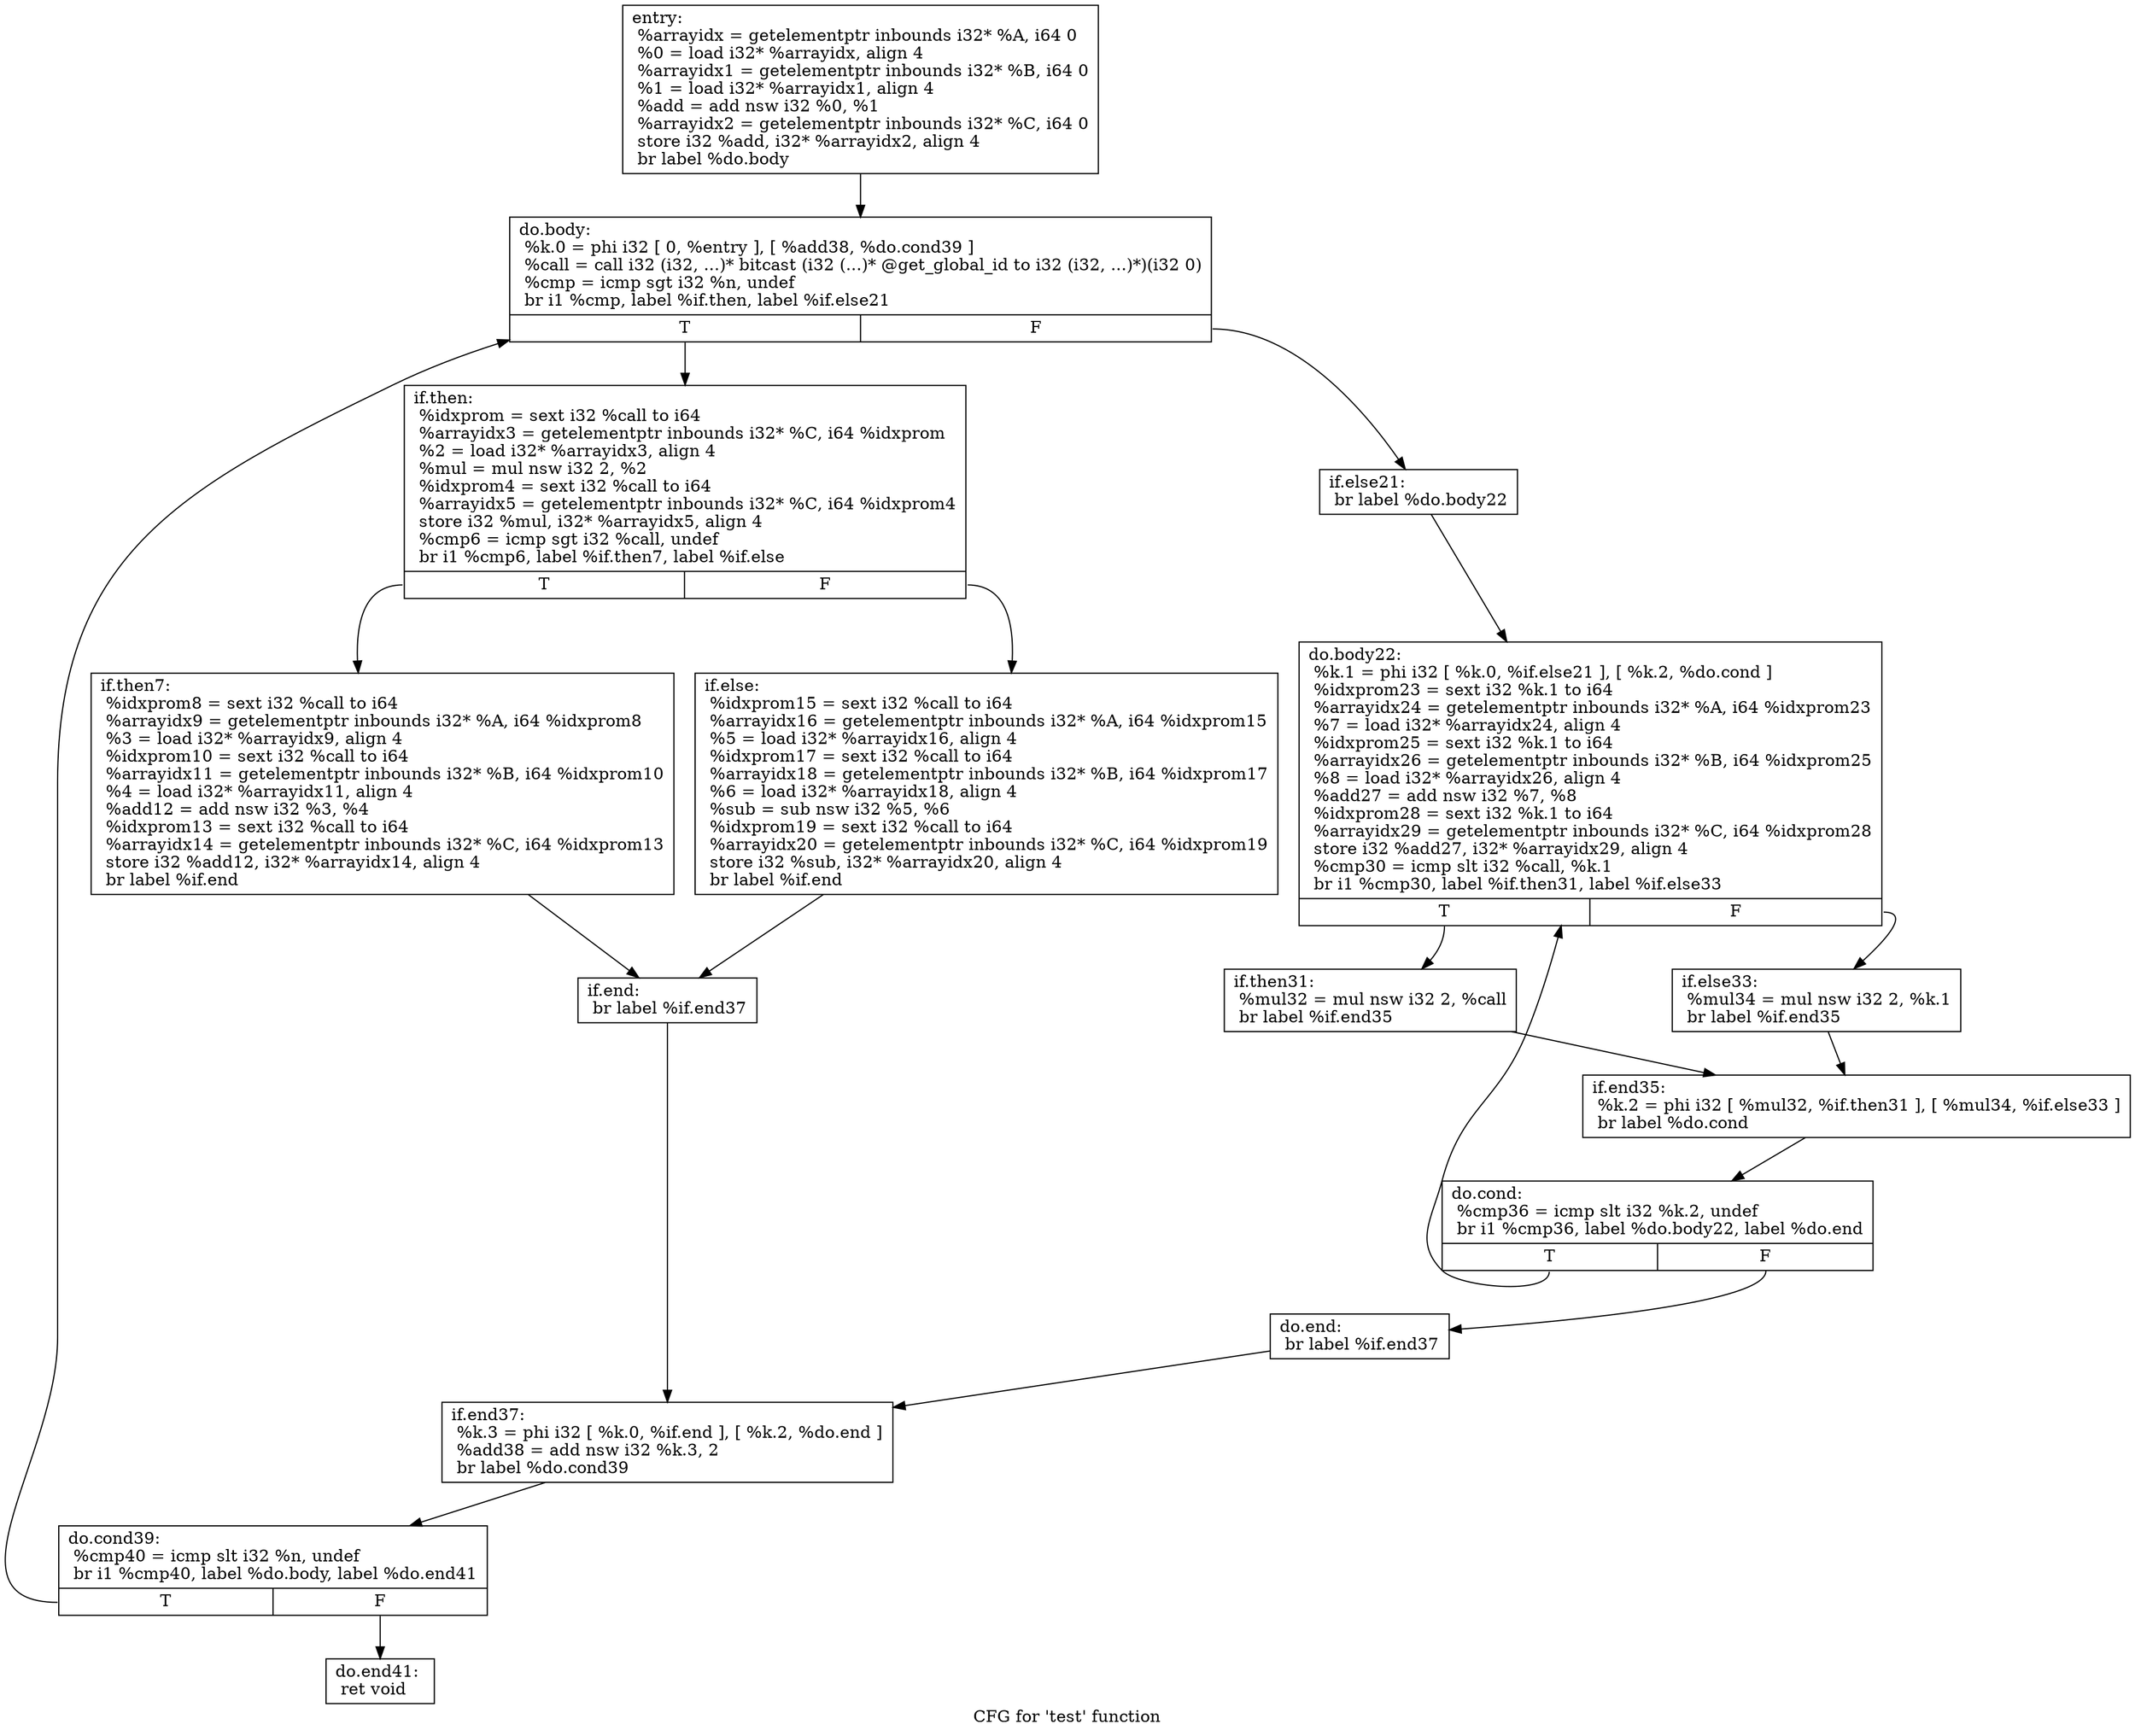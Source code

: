 digraph "CFG for 'test' function" {
	label="CFG for 'test' function";

	Node0x3e966a0 [shape=record,label="{entry:\l  %arrayidx = getelementptr inbounds i32* %A, i64 0\l  %0 = load i32* %arrayidx, align 4\l  %arrayidx1 = getelementptr inbounds i32* %B, i64 0\l  %1 = load i32* %arrayidx1, align 4\l  %add = add nsw i32 %0, %1\l  %arrayidx2 = getelementptr inbounds i32* %C, i64 0\l  store i32 %add, i32* %arrayidx2, align 4\l  br label %do.body\l}"];
	Node0x3e966a0 -> Node0x3e99f50;
	Node0x3e99f50 [shape=record,label="{do.body:                                          \l  %k.0 = phi i32 [ 0, %entry ], [ %add38, %do.cond39 ]\l  %call = call i32 (i32, ...)* bitcast (i32 (...)* @get_global_id to i32 (i32, ...)*)(i32 0)\l  %cmp = icmp sgt i32 %n, undef\l  br i1 %cmp, label %if.then, label %if.else21\l|{<s0>T|<s1>F}}"];
	Node0x3e99f50:s0 -> Node0x3e9b490;
	Node0x3e99f50:s1 -> Node0x3e9b560;
	Node0x3e9b490 [shape=record,label="{if.then:                                          \l  %idxprom = sext i32 %call to i64\l  %arrayidx3 = getelementptr inbounds i32* %C, i64 %idxprom\l  %2 = load i32* %arrayidx3, align 4\l  %mul = mul nsw i32 2, %2\l  %idxprom4 = sext i32 %call to i64\l  %arrayidx5 = getelementptr inbounds i32* %C, i64 %idxprom4\l  store i32 %mul, i32* %arrayidx5, align 4\l  %cmp6 = icmp sgt i32 %call, undef\l  br i1 %cmp6, label %if.then7, label %if.else\l|{<s0>T|<s1>F}}"];
	Node0x3e9b490:s0 -> Node0x3e9bc30;
	Node0x3e9b490:s1 -> Node0x3e9bd30;
	Node0x3e9bc30 [shape=record,label="{if.then7:                                         \l  %idxprom8 = sext i32 %call to i64\l  %arrayidx9 = getelementptr inbounds i32* %A, i64 %idxprom8\l  %3 = load i32* %arrayidx9, align 4\l  %idxprom10 = sext i32 %call to i64\l  %arrayidx11 = getelementptr inbounds i32* %B, i64 %idxprom10\l  %4 = load i32* %arrayidx11, align 4\l  %add12 = add nsw i32 %3, %4\l  %idxprom13 = sext i32 %call to i64\l  %arrayidx14 = getelementptr inbounds i32* %C, i64 %idxprom13\l  store i32 %add12, i32* %arrayidx14, align 4\l  br label %if.end\l}"];
	Node0x3e9bc30 -> Node0x3e9c6d0;
	Node0x3e9bd30 [shape=record,label="{if.else:                                          \l  %idxprom15 = sext i32 %call to i64\l  %arrayidx16 = getelementptr inbounds i32* %A, i64 %idxprom15\l  %5 = load i32* %arrayidx16, align 4\l  %idxprom17 = sext i32 %call to i64\l  %arrayidx18 = getelementptr inbounds i32* %B, i64 %idxprom17\l  %6 = load i32* %arrayidx18, align 4\l  %sub = sub nsw i32 %5, %6\l  %idxprom19 = sext i32 %call to i64\l  %arrayidx20 = getelementptr inbounds i32* %C, i64 %idxprom19\l  store i32 %sub, i32* %arrayidx20, align 4\l  br label %if.end\l}"];
	Node0x3e9bd30 -> Node0x3e9c6d0;
	Node0x3e9c6d0 [shape=record,label="{if.end:                                           \l  br label %if.end37\l}"];
	Node0x3e9c6d0 -> Node0x3e9ceb0;
	Node0x3e9b560 [shape=record,label="{if.else21:                                        \l  br label %do.body22\l}"];
	Node0x3e9b560 -> Node0x3e9cfc0;
	Node0x3e9cfc0 [shape=record,label="{do.body22:                                        \l  %k.1 = phi i32 [ %k.0, %if.else21 ], [ %k.2, %do.cond ]\l  %idxprom23 = sext i32 %k.1 to i64\l  %arrayidx24 = getelementptr inbounds i32* %A, i64 %idxprom23\l  %7 = load i32* %arrayidx24, align 4\l  %idxprom25 = sext i32 %k.1 to i64\l  %arrayidx26 = getelementptr inbounds i32* %B, i64 %idxprom25\l  %8 = load i32* %arrayidx26, align 4\l  %add27 = add nsw i32 %7, %8\l  %idxprom28 = sext i32 %k.1 to i64\l  %arrayidx29 = getelementptr inbounds i32* %C, i64 %idxprom28\l  store i32 %add27, i32* %arrayidx29, align 4\l  %cmp30 = icmp slt i32 %call, %k.1\l  br i1 %cmp30, label %if.then31, label %if.else33\l|{<s0>T|<s1>F}}"];
	Node0x3e9cfc0:s0 -> Node0x3e9c190;
	Node0x3e9cfc0:s1 -> Node0x3e9def0;
	Node0x3e9c190 [shape=record,label="{if.then31:                                        \l  %mul32 = mul nsw i32 2, %call\l  br label %if.end35\l}"];
	Node0x3e9c190 -> Node0x3e9e130;
	Node0x3e9def0 [shape=record,label="{if.else33:                                        \l  %mul34 = mul nsw i32 2, %k.1\l  br label %if.end35\l}"];
	Node0x3e9def0 -> Node0x3e9e130;
	Node0x3e9e130 [shape=record,label="{if.end35:                                         \l  %k.2 = phi i32 [ %mul32, %if.then31 ], [ %mul34, %if.else33 ]\l  br label %do.cond\l}"];
	Node0x3e9e130 -> Node0x3e9d170;
	Node0x3e9d170 [shape=record,label="{do.cond:                                          \l  %cmp36 = icmp slt i32 %k.2, undef\l  br i1 %cmp36, label %do.body22, label %do.end\l|{<s0>T|<s1>F}}"];
	Node0x3e9d170:s0 -> Node0x3e9cfc0;
	Node0x3e9d170:s1 -> Node0x3e9e560;
	Node0x3e9e560 [shape=record,label="{do.end:                                           \l  br label %if.end37\l}"];
	Node0x3e9e560 -> Node0x3e9ceb0;
	Node0x3e9ceb0 [shape=record,label="{if.end37:                                         \l  %k.3 = phi i32 [ %k.0, %if.end ], [ %k.2, %do.end ]\l  %add38 = add nsw i32 %k.3, 2\l  br label %do.cond39\l}"];
	Node0x3e9ceb0 -> Node0x3e9a0c0;
	Node0x3e9a0c0 [shape=record,label="{do.cond39:                                        \l  %cmp40 = icmp slt i32 %n, undef\l  br i1 %cmp40, label %do.body, label %do.end41\l|{<s0>T|<s1>F}}"];
	Node0x3e9a0c0:s0 -> Node0x3e99f50;
	Node0x3e9a0c0:s1 -> Node0x3e9e960;
	Node0x3e9e960 [shape=record,label="{do.end41:                                         \l  ret void\l}"];
}
